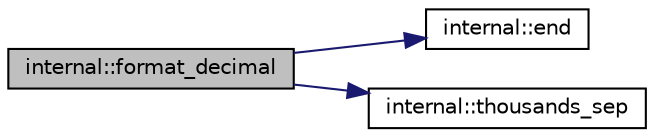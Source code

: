 digraph "internal::format_decimal"
{
  edge [fontname="Helvetica",fontsize="10",labelfontname="Helvetica",labelfontsize="10"];
  node [fontname="Helvetica",fontsize="10",shape=record];
  rankdir="LR";
  Node1 [label="internal::format_decimal",height=0.2,width=0.4,color="black", fillcolor="grey75", style="filled" fontcolor="black"];
  Node1 -> Node2 [color="midnightblue",fontsize="10",style="solid",fontname="Helvetica"];
  Node2 [label="internal::end",height=0.2,width=0.4,color="black", fillcolor="white", style="filled",URL="$namespaceinternal.html#a34c313e1f4002b986a957f6e9b83f32a"];
  Node1 -> Node3 [color="midnightblue",fontsize="10",style="solid",fontname="Helvetica"];
  Node3 [label="internal::thousands_sep",height=0.2,width=0.4,color="black", fillcolor="white", style="filled",URL="$namespaceinternal.html#a4d431bb5b7b77863f680e964dd35eb54"];
}

